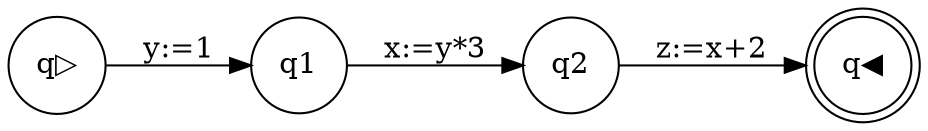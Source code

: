 digraph program_graph {rankdir=LR; 
node [shape = circle]; q▷; 
node [shape = doublecircle]; q◀; 
node [shape = circle]
q▷ -> q1[label = "y:=1"];
q1 -> q2[label = "x:=y*3"];
q2 -> q◀[label = "z:=x+2"];
}
